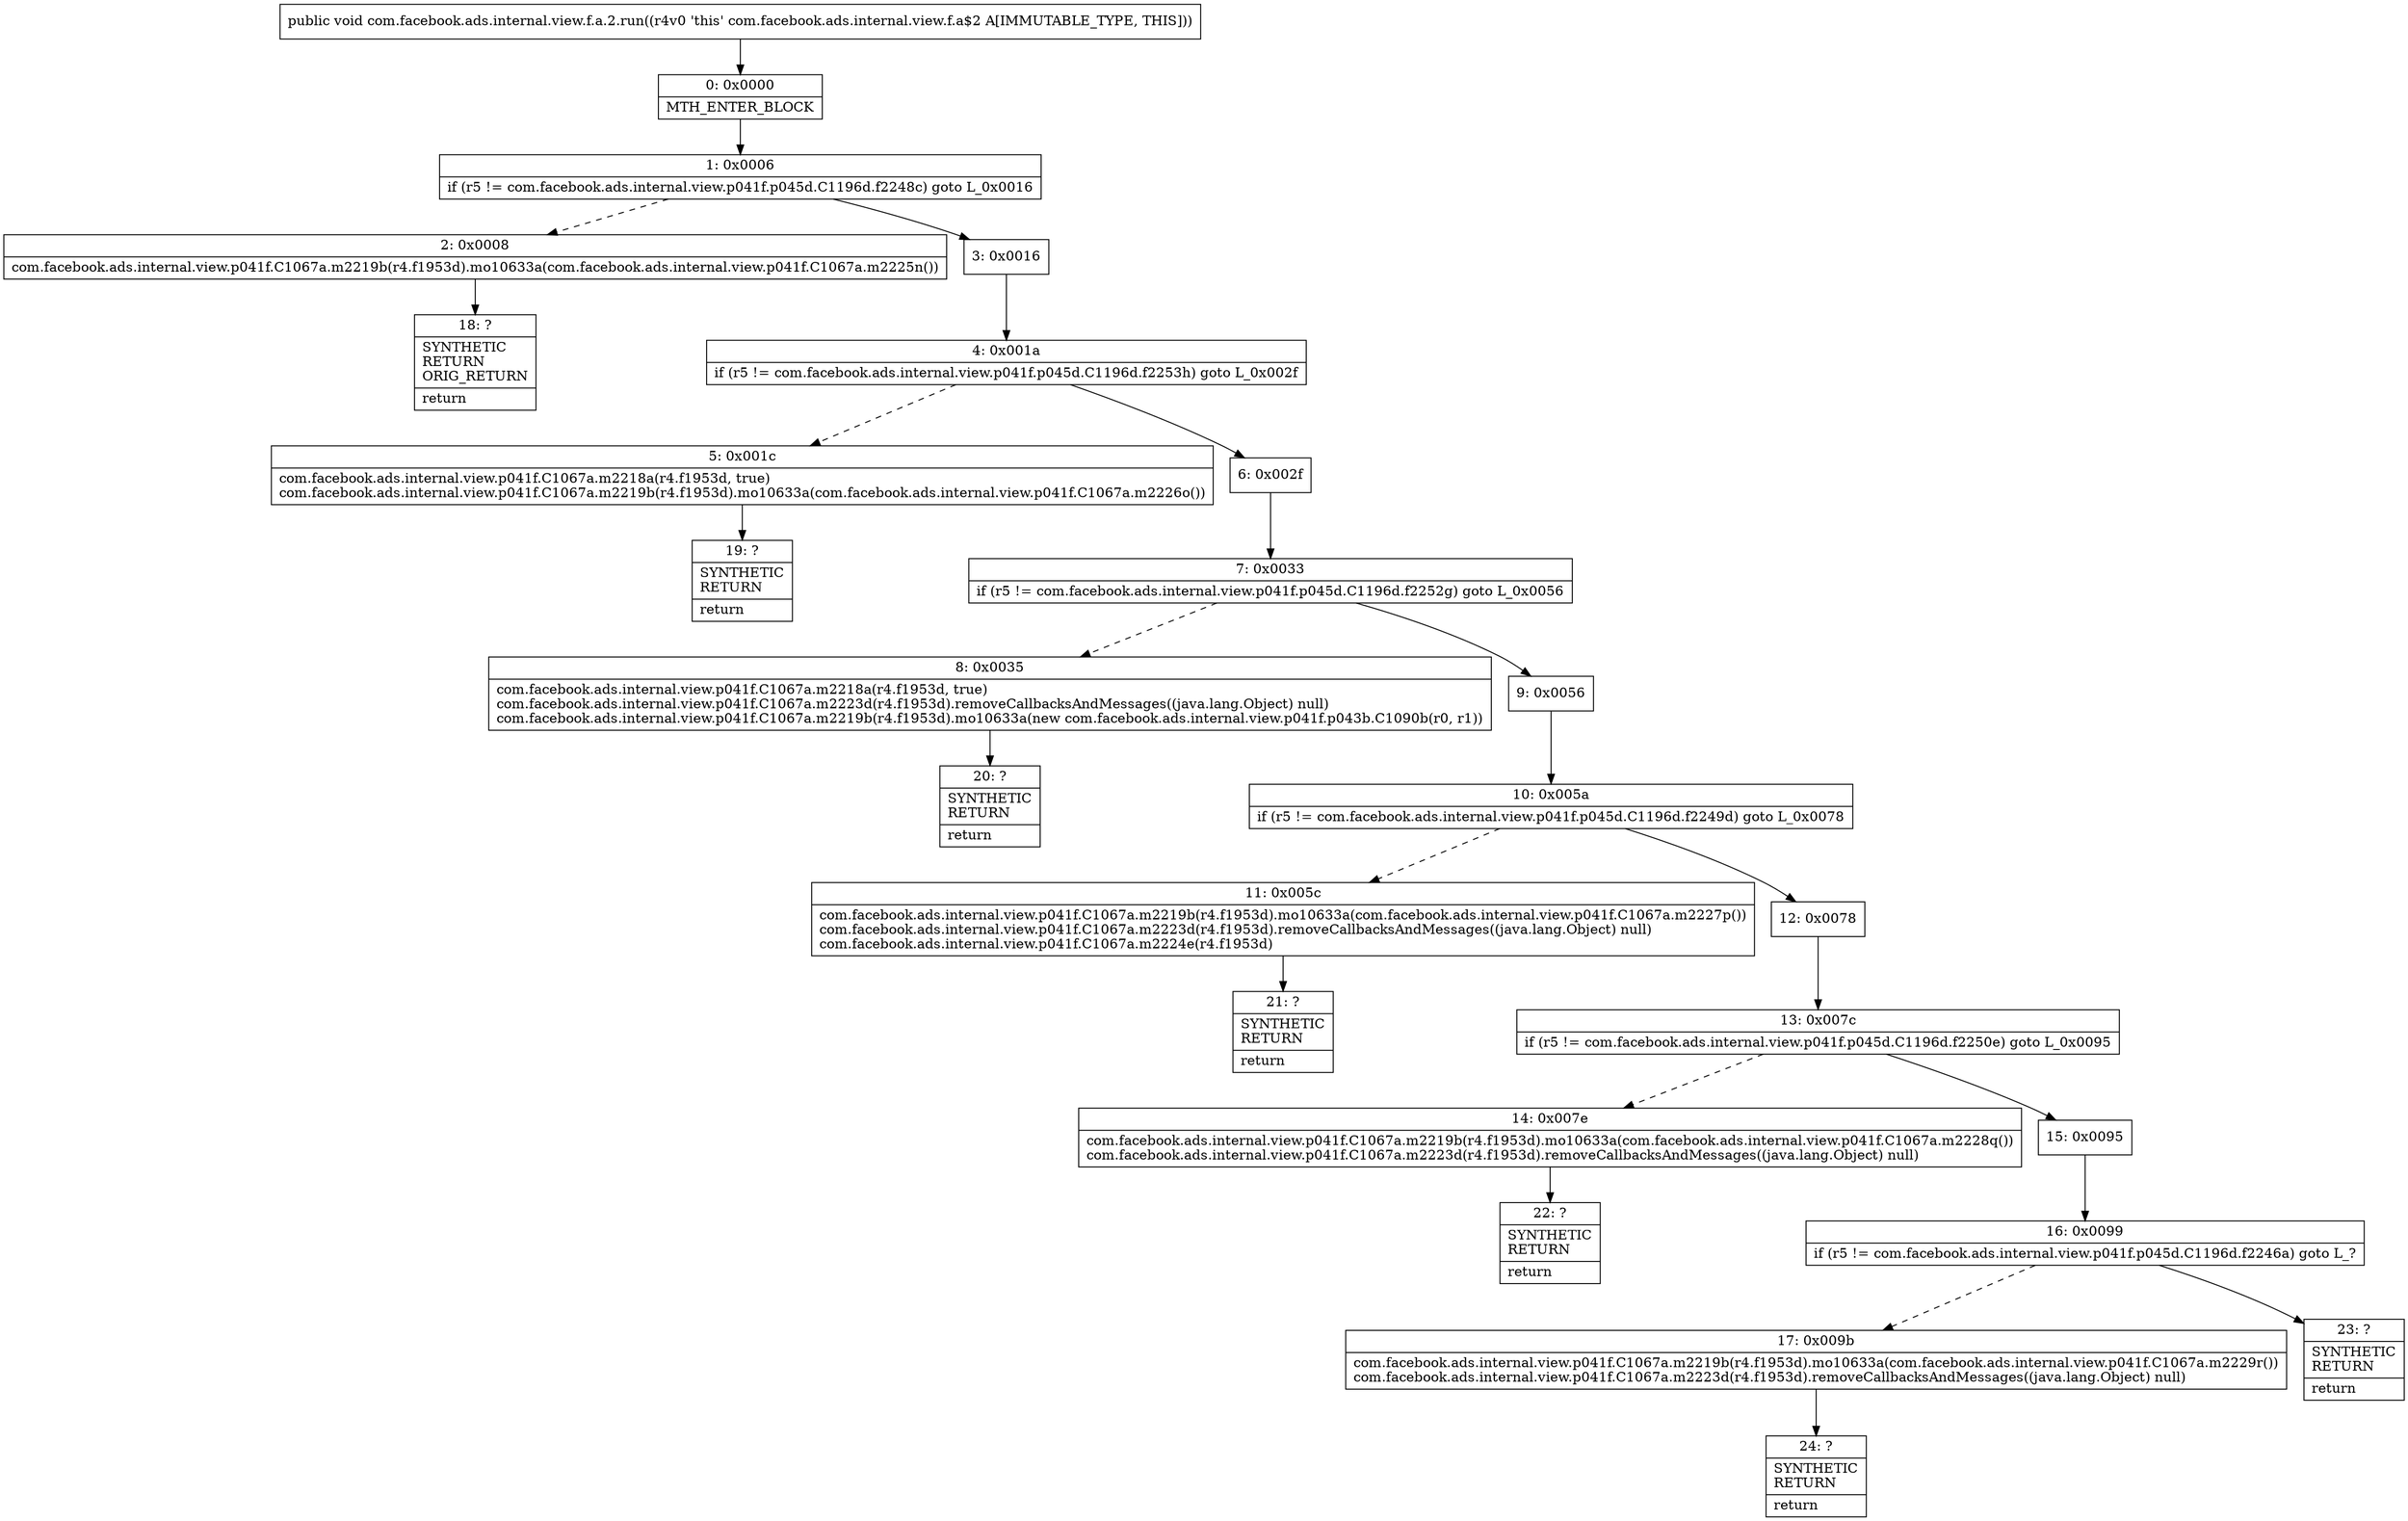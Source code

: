 digraph "CFG forcom.facebook.ads.internal.view.f.a.2.run()V" {
Node_0 [shape=record,label="{0\:\ 0x0000|MTH_ENTER_BLOCK\l}"];
Node_1 [shape=record,label="{1\:\ 0x0006|if (r5 != com.facebook.ads.internal.view.p041f.p045d.C1196d.f2248c) goto L_0x0016\l}"];
Node_2 [shape=record,label="{2\:\ 0x0008|com.facebook.ads.internal.view.p041f.C1067a.m2219b(r4.f1953d).mo10633a(com.facebook.ads.internal.view.p041f.C1067a.m2225n())\l}"];
Node_3 [shape=record,label="{3\:\ 0x0016}"];
Node_4 [shape=record,label="{4\:\ 0x001a|if (r5 != com.facebook.ads.internal.view.p041f.p045d.C1196d.f2253h) goto L_0x002f\l}"];
Node_5 [shape=record,label="{5\:\ 0x001c|com.facebook.ads.internal.view.p041f.C1067a.m2218a(r4.f1953d, true)\lcom.facebook.ads.internal.view.p041f.C1067a.m2219b(r4.f1953d).mo10633a(com.facebook.ads.internal.view.p041f.C1067a.m2226o())\l}"];
Node_6 [shape=record,label="{6\:\ 0x002f}"];
Node_7 [shape=record,label="{7\:\ 0x0033|if (r5 != com.facebook.ads.internal.view.p041f.p045d.C1196d.f2252g) goto L_0x0056\l}"];
Node_8 [shape=record,label="{8\:\ 0x0035|com.facebook.ads.internal.view.p041f.C1067a.m2218a(r4.f1953d, true)\lcom.facebook.ads.internal.view.p041f.C1067a.m2223d(r4.f1953d).removeCallbacksAndMessages((java.lang.Object) null)\lcom.facebook.ads.internal.view.p041f.C1067a.m2219b(r4.f1953d).mo10633a(new com.facebook.ads.internal.view.p041f.p043b.C1090b(r0, r1))\l}"];
Node_9 [shape=record,label="{9\:\ 0x0056}"];
Node_10 [shape=record,label="{10\:\ 0x005a|if (r5 != com.facebook.ads.internal.view.p041f.p045d.C1196d.f2249d) goto L_0x0078\l}"];
Node_11 [shape=record,label="{11\:\ 0x005c|com.facebook.ads.internal.view.p041f.C1067a.m2219b(r4.f1953d).mo10633a(com.facebook.ads.internal.view.p041f.C1067a.m2227p())\lcom.facebook.ads.internal.view.p041f.C1067a.m2223d(r4.f1953d).removeCallbacksAndMessages((java.lang.Object) null)\lcom.facebook.ads.internal.view.p041f.C1067a.m2224e(r4.f1953d)\l}"];
Node_12 [shape=record,label="{12\:\ 0x0078}"];
Node_13 [shape=record,label="{13\:\ 0x007c|if (r5 != com.facebook.ads.internal.view.p041f.p045d.C1196d.f2250e) goto L_0x0095\l}"];
Node_14 [shape=record,label="{14\:\ 0x007e|com.facebook.ads.internal.view.p041f.C1067a.m2219b(r4.f1953d).mo10633a(com.facebook.ads.internal.view.p041f.C1067a.m2228q())\lcom.facebook.ads.internal.view.p041f.C1067a.m2223d(r4.f1953d).removeCallbacksAndMessages((java.lang.Object) null)\l}"];
Node_15 [shape=record,label="{15\:\ 0x0095}"];
Node_16 [shape=record,label="{16\:\ 0x0099|if (r5 != com.facebook.ads.internal.view.p041f.p045d.C1196d.f2246a) goto L_?\l}"];
Node_17 [shape=record,label="{17\:\ 0x009b|com.facebook.ads.internal.view.p041f.C1067a.m2219b(r4.f1953d).mo10633a(com.facebook.ads.internal.view.p041f.C1067a.m2229r())\lcom.facebook.ads.internal.view.p041f.C1067a.m2223d(r4.f1953d).removeCallbacksAndMessages((java.lang.Object) null)\l}"];
Node_18 [shape=record,label="{18\:\ ?|SYNTHETIC\lRETURN\lORIG_RETURN\l|return\l}"];
Node_19 [shape=record,label="{19\:\ ?|SYNTHETIC\lRETURN\l|return\l}"];
Node_20 [shape=record,label="{20\:\ ?|SYNTHETIC\lRETURN\l|return\l}"];
Node_21 [shape=record,label="{21\:\ ?|SYNTHETIC\lRETURN\l|return\l}"];
Node_22 [shape=record,label="{22\:\ ?|SYNTHETIC\lRETURN\l|return\l}"];
Node_23 [shape=record,label="{23\:\ ?|SYNTHETIC\lRETURN\l|return\l}"];
Node_24 [shape=record,label="{24\:\ ?|SYNTHETIC\lRETURN\l|return\l}"];
MethodNode[shape=record,label="{public void com.facebook.ads.internal.view.f.a.2.run((r4v0 'this' com.facebook.ads.internal.view.f.a$2 A[IMMUTABLE_TYPE, THIS])) }"];
MethodNode -> Node_0;
Node_0 -> Node_1;
Node_1 -> Node_2[style=dashed];
Node_1 -> Node_3;
Node_2 -> Node_18;
Node_3 -> Node_4;
Node_4 -> Node_5[style=dashed];
Node_4 -> Node_6;
Node_5 -> Node_19;
Node_6 -> Node_7;
Node_7 -> Node_8[style=dashed];
Node_7 -> Node_9;
Node_8 -> Node_20;
Node_9 -> Node_10;
Node_10 -> Node_11[style=dashed];
Node_10 -> Node_12;
Node_11 -> Node_21;
Node_12 -> Node_13;
Node_13 -> Node_14[style=dashed];
Node_13 -> Node_15;
Node_14 -> Node_22;
Node_15 -> Node_16;
Node_16 -> Node_17[style=dashed];
Node_16 -> Node_23;
Node_17 -> Node_24;
}

